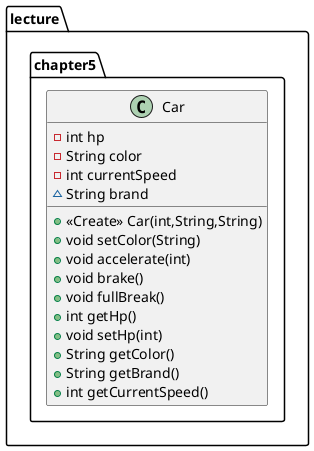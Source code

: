 @startuml
class lecture.chapter5.Car {
- int hp
- String color
- int currentSpeed
~ String brand
+ <<Create>> Car(int,String,String)
+ void setColor(String)
+ void accelerate(int)
+ void brake()
+ void fullBreak()
+ int getHp()
+ void setHp(int)
+ String getColor()
+ String getBrand()
+ int getCurrentSpeed()
}
@enduml